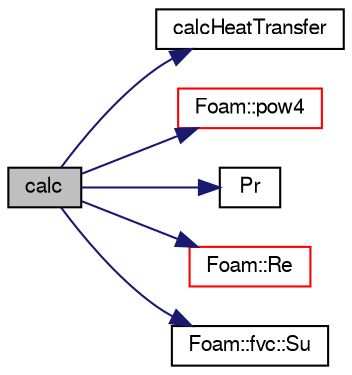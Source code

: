 digraph "calc"
{
  bgcolor="transparent";
  edge [fontname="FreeSans",fontsize="10",labelfontname="FreeSans",labelfontsize="10"];
  node [fontname="FreeSans",fontsize="10",shape=record];
  rankdir="LR";
  Node157 [label="calc",height=0.2,width=0.4,color="black", fillcolor="grey75", style="filled", fontcolor="black"];
  Node157 -> Node158 [color="midnightblue",fontsize="10",style="solid",fontname="FreeSans"];
  Node158 [label="calcHeatTransfer",height=0.2,width=0.4,color="black",URL="$a23938.html#a9711bb19790732f1dc84ccaf43f6fe7a",tooltip="Calculate new particle temperature. "];
  Node157 -> Node159 [color="midnightblue",fontsize="10",style="solid",fontname="FreeSans"];
  Node159 [label="Foam::pow4",height=0.2,width=0.4,color="red",URL="$a21124.html#aa0ae321d4861170e35fbb938636a4f40"];
  Node157 -> Node163 [color="midnightblue",fontsize="10",style="solid",fontname="FreeSans"];
  Node163 [label="Pr",height=0.2,width=0.4,color="black",URL="$a39152.html#a1db7a9e58e450e6ddc830a30f0674a02"];
  Node157 -> Node164 [color="midnightblue",fontsize="10",style="solid",fontname="FreeSans"];
  Node164 [label="Foam::Re",height=0.2,width=0.4,color="red",URL="$a21124.html#affa366970bcbe0f7ccf7c85557a3e12b"];
  Node157 -> Node167 [color="midnightblue",fontsize="10",style="solid",fontname="FreeSans"];
  Node167 [label="Foam::fvc::Su",height=0.2,width=0.4,color="black",URL="$a21134.html#ac92e296062b7b025a96b82351c1d9b89"];
}
